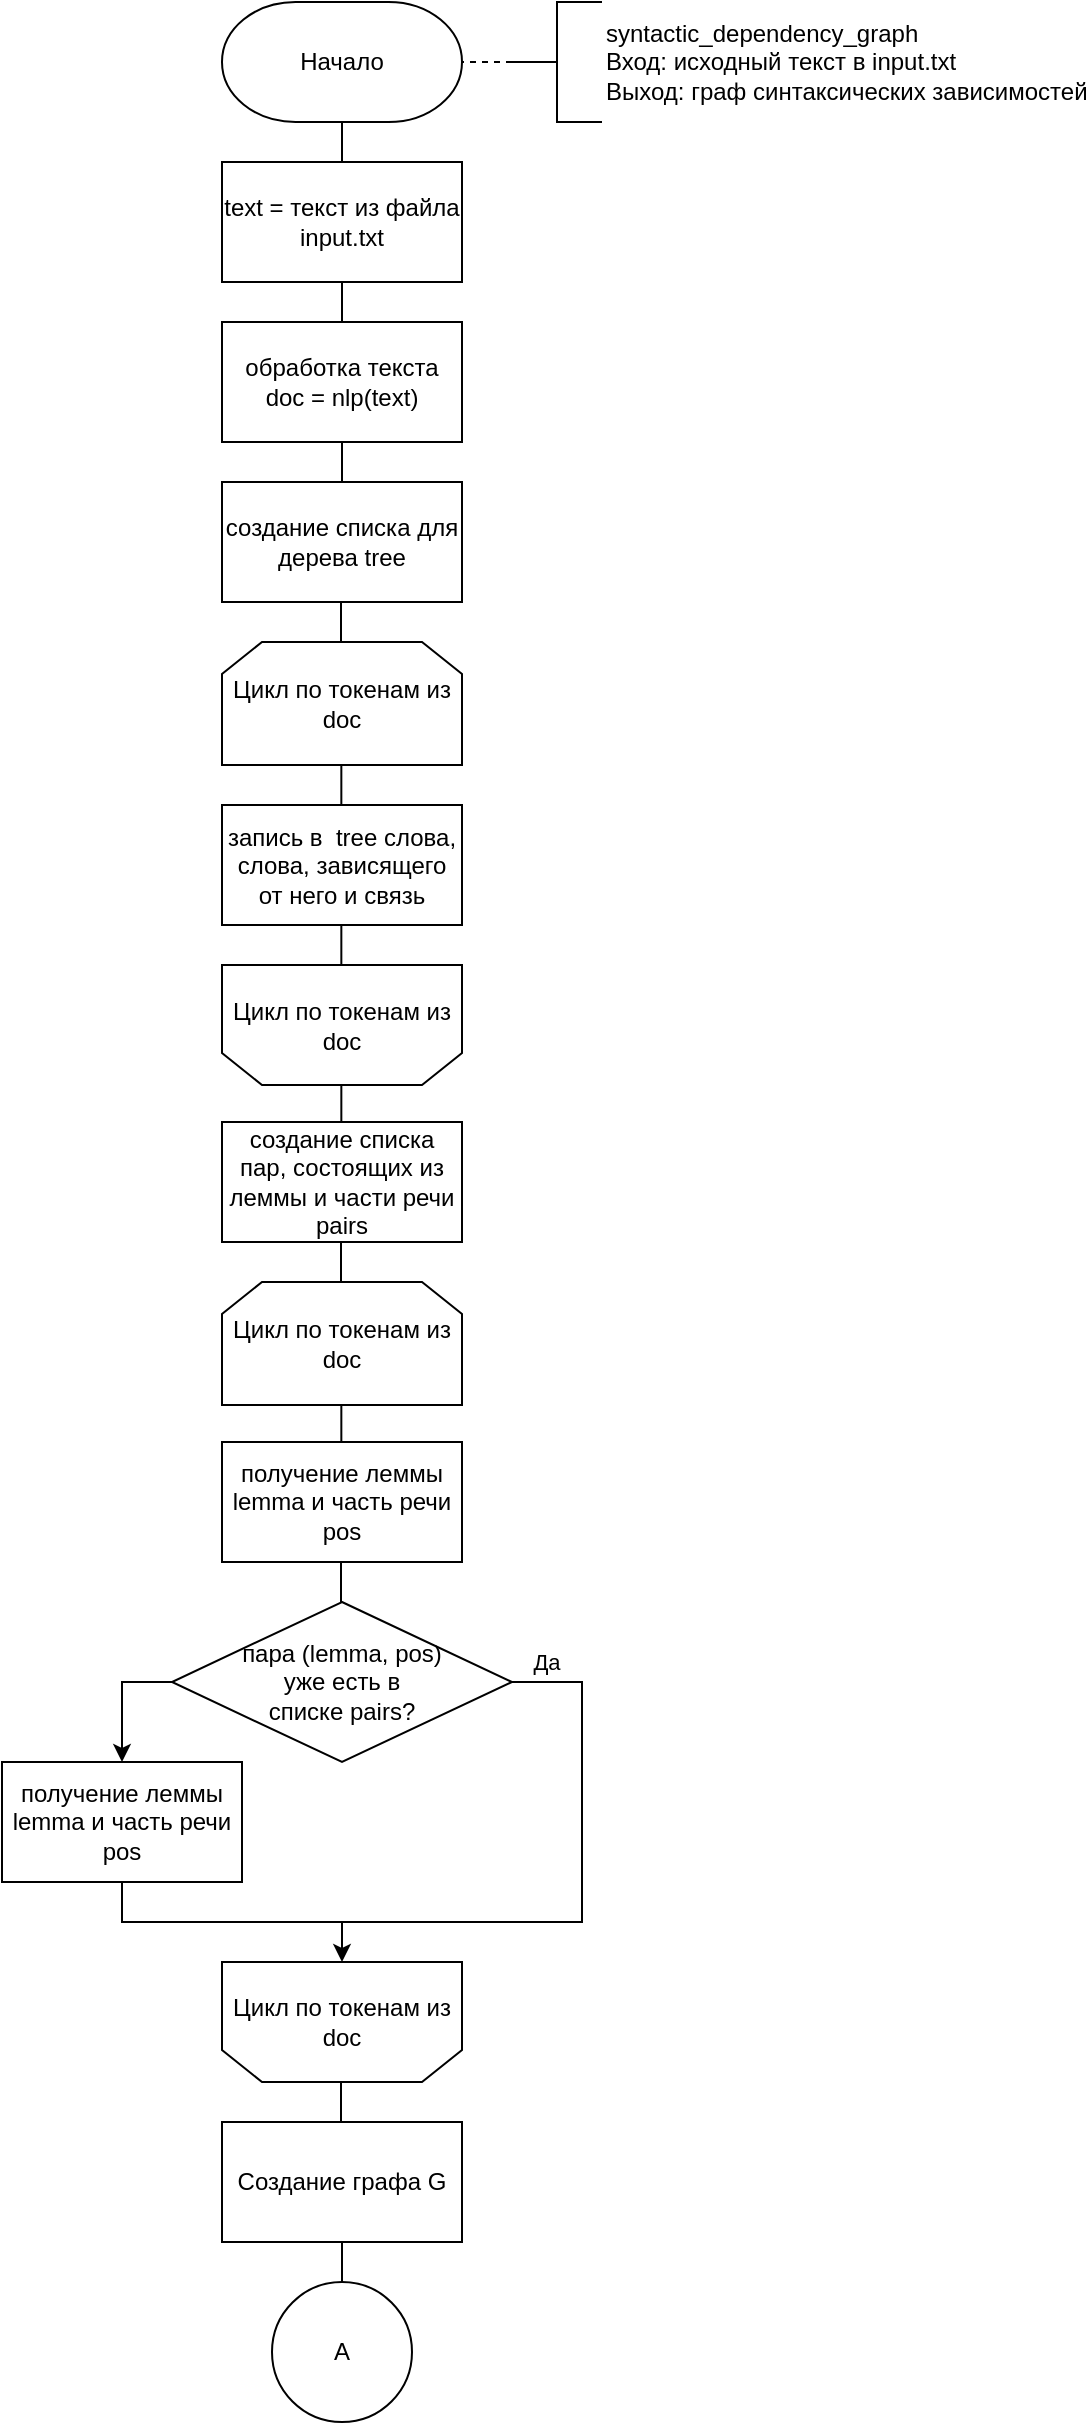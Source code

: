 <mxfile version="22.1.2" type="device" pages="2">
  <diagram id="skpnfAq21YsmbowS5wPJ" name="1">
    <mxGraphModel dx="1620" dy="843" grid="1" gridSize="10" guides="1" tooltips="1" connect="1" arrows="1" fold="1" page="1" pageScale="1" pageWidth="1169" pageHeight="827" math="0" shadow="0">
      <root>
        <mxCell id="l60IrE2TjQOW7Mh9ruJJ-0" />
        <mxCell id="l60IrE2TjQOW7Mh9ruJJ-1" parent="l60IrE2TjQOW7Mh9ruJJ-0" />
        <mxCell id="1HcoE0sBDj3kYF0vjCB9-7" style="edgeStyle=orthogonalEdgeStyle;rounded=0;orthogonalLoop=1;jettySize=auto;html=1;exitX=0.5;exitY=1;exitDx=0;exitDy=0;exitPerimeter=0;entryX=0.5;entryY=0;entryDx=0;entryDy=0;endArrow=none;endFill=0;" parent="l60IrE2TjQOW7Mh9ruJJ-1" source="1HcoE0sBDj3kYF0vjCB9-8" target="1HcoE0sBDj3kYF0vjCB9-13" edge="1">
          <mxGeometry relative="1" as="geometry" />
        </mxCell>
        <mxCell id="1HcoE0sBDj3kYF0vjCB9-8" value="Начало" style="strokeWidth=1;html=1;shape=mxgraph.flowchart.terminator;whiteSpace=wrap;" parent="l60IrE2TjQOW7Mh9ruJJ-1" vertex="1">
          <mxGeometry x="660" y="140" width="120" height="60" as="geometry" />
        </mxCell>
        <mxCell id="1HcoE0sBDj3kYF0vjCB9-10" style="edgeStyle=orthogonalEdgeStyle;rounded=0;orthogonalLoop=1;jettySize=auto;html=1;exitX=0;exitY=0.5;exitDx=0;exitDy=0;exitPerimeter=0;entryX=1;entryY=0.5;entryDx=0;entryDy=0;entryPerimeter=0;endArrow=none;endFill=0;dashed=1;" parent="l60IrE2TjQOW7Mh9ruJJ-1" source="1HcoE0sBDj3kYF0vjCB9-11" target="1HcoE0sBDj3kYF0vjCB9-8" edge="1">
          <mxGeometry relative="1" as="geometry" />
        </mxCell>
        <mxCell id="1HcoE0sBDj3kYF0vjCB9-11" value="syntactic_dependency_graph&lt;br&gt;Вход: исходный текст в input.txt&lt;br&gt;Выход: граф синтаксических зависимостей" style="strokeWidth=1;html=1;shape=mxgraph.flowchart.annotation_2;align=left;labelPosition=right;pointerEvents=1;rounded=0;" parent="l60IrE2TjQOW7Mh9ruJJ-1" vertex="1">
          <mxGeometry x="805" y="140" width="45" height="60" as="geometry" />
        </mxCell>
        <mxCell id="1HcoE0sBDj3kYF0vjCB9-12" style="edgeStyle=orthogonalEdgeStyle;rounded=0;orthogonalLoop=1;jettySize=auto;html=1;exitX=0.5;exitY=1;exitDx=0;exitDy=0;entryX=0.5;entryY=0;entryDx=0;entryDy=0;entryPerimeter=0;endArrow=none;endFill=0;" parent="l60IrE2TjQOW7Mh9ruJJ-1" source="1HcoE0sBDj3kYF0vjCB9-13" edge="1">
          <mxGeometry relative="1" as="geometry">
            <mxPoint x="720" y="300" as="targetPoint" />
          </mxGeometry>
        </mxCell>
        <mxCell id="1HcoE0sBDj3kYF0vjCB9-13" value="text = текст из файла input.txt" style="rounded=0;whiteSpace=wrap;html=1;absoluteArcSize=1;arcSize=14;strokeWidth=1;" parent="l60IrE2TjQOW7Mh9ruJJ-1" vertex="1">
          <mxGeometry x="660" y="220" width="120" height="60" as="geometry" />
        </mxCell>
        <mxCell id="1HcoE0sBDj3kYF0vjCB9-25" style="edgeStyle=orthogonalEdgeStyle;rounded=0;orthogonalLoop=1;jettySize=auto;html=1;exitX=0.5;exitY=1;exitDx=0;exitDy=0;exitPerimeter=0;entryX=0.5;entryY=0;entryDx=0;entryDy=0;endArrow=none;endFill=0;" parent="l60IrE2TjQOW7Mh9ruJJ-1" target="1HcoE0sBDj3kYF0vjCB9-27" edge="1">
          <mxGeometry relative="1" as="geometry">
            <mxPoint x="720" y="280" as="sourcePoint" />
          </mxGeometry>
        </mxCell>
        <mxCell id="1HcoE0sBDj3kYF0vjCB9-26" style="edgeStyle=orthogonalEdgeStyle;rounded=0;orthogonalLoop=1;jettySize=auto;html=1;exitX=0.5;exitY=1;exitDx=0;exitDy=0;entryX=0.5;entryY=0;entryDx=0;entryDy=0;entryPerimeter=0;endArrow=none;endFill=0;" parent="l60IrE2TjQOW7Mh9ruJJ-1" source="1HcoE0sBDj3kYF0vjCB9-27" edge="1">
          <mxGeometry relative="1" as="geometry">
            <mxPoint x="720" y="380" as="targetPoint" />
          </mxGeometry>
        </mxCell>
        <mxCell id="1HcoE0sBDj3kYF0vjCB9-27" value="обработка текста&lt;br&gt;doc = nlp(text)" style="rounded=0;whiteSpace=wrap;html=1;absoluteArcSize=1;arcSize=14;strokeWidth=1;" parent="l60IrE2TjQOW7Mh9ruJJ-1" vertex="1">
          <mxGeometry x="660" y="300" width="120" height="60" as="geometry" />
        </mxCell>
        <mxCell id="XFiVEm30BlrhabqpOmim-0" style="edgeStyle=orthogonalEdgeStyle;rounded=0;orthogonalLoop=1;jettySize=auto;html=1;exitX=0.5;exitY=1;exitDx=0;exitDy=0;entryX=0.5;entryY=0;entryDx=0;entryDy=0;entryPerimeter=0;endArrow=none;endFill=0;" parent="l60IrE2TjQOW7Mh9ruJJ-1" edge="1">
          <mxGeometry relative="1" as="geometry">
            <mxPoint x="719.67" y="541.5" as="targetPoint" />
            <mxPoint x="719.67" y="521.5" as="sourcePoint" />
          </mxGeometry>
        </mxCell>
        <mxCell id="XFiVEm30BlrhabqpOmim-8" value="&lt;span&gt;Цикл по токенам из doc&lt;/span&gt;" style="shape=loopLimit;whiteSpace=wrap;html=1;strokeWidth=1;" parent="l60IrE2TjQOW7Mh9ruJJ-1" vertex="1">
          <mxGeometry x="660" y="460" width="120" height="61.5" as="geometry" />
        </mxCell>
        <mxCell id="XFiVEm30BlrhabqpOmim-9" value="&lt;span&gt;Цикл по токенам из doc&lt;/span&gt;" style="shape=loopLimit;whiteSpace=wrap;html=1;strokeWidth=1;flipV=1;" parent="l60IrE2TjQOW7Mh9ruJJ-1" vertex="1">
          <mxGeometry x="660" y="621.5" width="120" height="60" as="geometry" />
        </mxCell>
        <mxCell id="XFiVEm30BlrhabqpOmim-14" style="edgeStyle=orthogonalEdgeStyle;rounded=0;orthogonalLoop=1;jettySize=auto;html=1;exitX=0.5;exitY=1;exitDx=0;exitDy=0;entryX=0.5;entryY=1;entryDx=0;entryDy=0;entryPerimeter=0;endArrow=none;endFill=0;" parent="l60IrE2TjQOW7Mh9ruJJ-1" edge="1">
          <mxGeometry relative="1" as="geometry">
            <mxPoint x="719.67" y="621.5" as="targetPoint" />
            <mxPoint x="719.67" y="601.5" as="sourcePoint" />
          </mxGeometry>
        </mxCell>
        <mxCell id="XFiVEm30BlrhabqpOmim-16" style="edgeStyle=orthogonalEdgeStyle;rounded=0;orthogonalLoop=1;jettySize=auto;html=1;exitX=0.5;exitY=1;exitDx=0;exitDy=0;entryX=0.5;entryY=1;entryDx=0;entryDy=0;entryPerimeter=0;endArrow=none;endFill=0;" parent="l60IrE2TjQOW7Mh9ruJJ-1" edge="1">
          <mxGeometry relative="1" as="geometry">
            <mxPoint x="719.67" y="701.5" as="targetPoint" />
            <mxPoint x="719.67" y="681.5" as="sourcePoint" />
          </mxGeometry>
        </mxCell>
        <mxCell id="bfALce1URicKENczVUH5-0" value="запись в&amp;nbsp; tree слова, слова, зависящего от него и связь" style="rounded=0;whiteSpace=wrap;html=1;absoluteArcSize=1;arcSize=14;strokeWidth=1;" parent="l60IrE2TjQOW7Mh9ruJJ-1" vertex="1">
          <mxGeometry x="660" y="541.5" width="120" height="60" as="geometry" />
        </mxCell>
        <mxCell id="bfALce1URicKENczVUH5-1" value="создание списка для дерева tree" style="rounded=0;whiteSpace=wrap;html=1;absoluteArcSize=1;arcSize=14;strokeWidth=1;" parent="l60IrE2TjQOW7Mh9ruJJ-1" vertex="1">
          <mxGeometry x="660" y="380" width="120" height="60" as="geometry" />
        </mxCell>
        <mxCell id="bfALce1URicKENczVUH5-2" style="edgeStyle=orthogonalEdgeStyle;rounded=0;orthogonalLoop=1;jettySize=auto;html=1;exitX=0.5;exitY=1;exitDx=0;exitDy=0;entryX=0.5;entryY=0;entryDx=0;entryDy=0;entryPerimeter=0;endArrow=none;endFill=0;" parent="l60IrE2TjQOW7Mh9ruJJ-1" edge="1">
          <mxGeometry relative="1" as="geometry">
            <mxPoint x="719.5" y="460" as="targetPoint" />
            <mxPoint x="719.5" y="440" as="sourcePoint" />
          </mxGeometry>
        </mxCell>
        <mxCell id="bfALce1URicKENczVUH5-3" style="edgeStyle=orthogonalEdgeStyle;rounded=0;orthogonalLoop=1;jettySize=auto;html=1;exitX=0.5;exitY=1;exitDx=0;exitDy=0;entryX=0.5;entryY=0;entryDx=0;entryDy=0;entryPerimeter=0;endArrow=none;endFill=0;" parent="l60IrE2TjQOW7Mh9ruJJ-1" edge="1">
          <mxGeometry relative="1" as="geometry">
            <mxPoint x="719.67" y="861.5" as="targetPoint" />
            <mxPoint x="719.67" y="841.5" as="sourcePoint" />
          </mxGeometry>
        </mxCell>
        <mxCell id="bfALce1URicKENczVUH5-4" value="&lt;span&gt;Цикл по токенам из doc&lt;/span&gt;" style="shape=loopLimit;whiteSpace=wrap;html=1;strokeWidth=1;" parent="l60IrE2TjQOW7Mh9ruJJ-1" vertex="1">
          <mxGeometry x="660" y="780" width="120" height="61.5" as="geometry" />
        </mxCell>
        <mxCell id="bfALce1URicKENczVUH5-5" value="&lt;span&gt;Цикл по токенам из doc&lt;/span&gt;" style="shape=loopLimit;whiteSpace=wrap;html=1;strokeWidth=1;flipV=1;" parent="l60IrE2TjQOW7Mh9ruJJ-1" vertex="1">
          <mxGeometry x="660" y="1120" width="120" height="60" as="geometry" />
        </mxCell>
        <mxCell id="bfALce1URicKENczVUH5-6" style="edgeStyle=orthogonalEdgeStyle;rounded=0;orthogonalLoop=1;jettySize=auto;html=1;exitX=0.5;exitY=1;exitDx=0;exitDy=0;entryX=0.5;entryY=1;entryDx=0;entryDy=0;entryPerimeter=0;endArrow=none;endFill=0;" parent="l60IrE2TjQOW7Mh9ruJJ-1" edge="1">
          <mxGeometry relative="1" as="geometry">
            <mxPoint x="719.5" y="940" as="targetPoint" />
            <mxPoint x="719.5" y="920" as="sourcePoint" />
          </mxGeometry>
        </mxCell>
        <mxCell id="bfALce1URicKENczVUH5-7" style="edgeStyle=orthogonalEdgeStyle;rounded=0;orthogonalLoop=1;jettySize=auto;html=1;exitX=0.5;exitY=1;exitDx=0;exitDy=0;endArrow=none;endFill=0;" parent="l60IrE2TjQOW7Mh9ruJJ-1" source="bfALce1URicKENczVUH5-20" edge="1">
          <mxGeometry relative="1" as="geometry">
            <mxPoint x="720" y="1100" as="targetPoint" />
            <mxPoint x="860" y="1120" as="sourcePoint" />
            <Array as="points">
              <mxPoint x="610" y="1100" />
            </Array>
          </mxGeometry>
        </mxCell>
        <mxCell id="bfALce1URicKENczVUH5-8" value="получение леммы lemma и часть речи pos" style="rounded=0;whiteSpace=wrap;html=1;absoluteArcSize=1;arcSize=14;strokeWidth=1;" parent="l60IrE2TjQOW7Mh9ruJJ-1" vertex="1">
          <mxGeometry x="660" y="860" width="120" height="60" as="geometry" />
        </mxCell>
        <mxCell id="bfALce1URicKENczVUH5-9" value="создание списка пар, состоящих из леммы и части речи pairs" style="rounded=0;whiteSpace=wrap;html=1;absoluteArcSize=1;arcSize=14;strokeWidth=1;" parent="l60IrE2TjQOW7Mh9ruJJ-1" vertex="1">
          <mxGeometry x="660" y="700" width="120" height="60" as="geometry" />
        </mxCell>
        <mxCell id="bfALce1URicKENczVUH5-10" style="edgeStyle=orthogonalEdgeStyle;rounded=0;orthogonalLoop=1;jettySize=auto;html=1;exitX=0.5;exitY=1;exitDx=0;exitDy=0;entryX=0.5;entryY=0;entryDx=0;entryDy=0;entryPerimeter=0;endArrow=none;endFill=0;" parent="l60IrE2TjQOW7Mh9ruJJ-1" edge="1">
          <mxGeometry relative="1" as="geometry">
            <mxPoint x="719.5" y="780" as="targetPoint" />
            <mxPoint x="719.5" y="760" as="sourcePoint" />
          </mxGeometry>
        </mxCell>
        <mxCell id="bfALce1URicKENczVUH5-21" style="edgeStyle=orthogonalEdgeStyle;rounded=0;orthogonalLoop=1;jettySize=auto;html=1;exitX=0;exitY=0.5;exitDx=0;exitDy=0;" parent="l60IrE2TjQOW7Mh9ruJJ-1" source="bfALce1URicKENczVUH5-11" target="bfALce1URicKENczVUH5-20" edge="1">
          <mxGeometry relative="1" as="geometry" />
        </mxCell>
        <mxCell id="bfALce1URicKENczVUH5-22" style="edgeStyle=orthogonalEdgeStyle;rounded=0;orthogonalLoop=1;jettySize=auto;html=1;exitX=1;exitY=0.5;exitDx=0;exitDy=0;" parent="l60IrE2TjQOW7Mh9ruJJ-1" source="bfALce1URicKENczVUH5-11" target="bfALce1URicKENczVUH5-5" edge="1">
          <mxGeometry relative="1" as="geometry">
            <Array as="points">
              <mxPoint x="840" y="980" />
              <mxPoint x="840" y="1100" />
              <mxPoint x="720" y="1100" />
            </Array>
          </mxGeometry>
        </mxCell>
        <mxCell id="bfALce1URicKENczVUH5-27" value="Да" style="edgeLabel;html=1;align=center;verticalAlign=middle;resizable=0;points=[];" parent="bfALce1URicKENczVUH5-22" vertex="1" connectable="0">
          <mxGeometry x="-0.887" y="-2" relative="1" as="geometry">
            <mxPoint y="-12" as="offset" />
          </mxGeometry>
        </mxCell>
        <mxCell id="bfALce1URicKENczVUH5-11" value="пара (lemma, pos) &lt;br&gt;уже есть в &lt;br&gt;списке pairs?" style="rhombus;whiteSpace=wrap;html=1;" parent="l60IrE2TjQOW7Mh9ruJJ-1" vertex="1">
          <mxGeometry x="635" y="940" width="170" height="80" as="geometry" />
        </mxCell>
        <mxCell id="bfALce1URicKENczVUH5-20" value="получение леммы lemma и часть речи pos" style="rounded=0;whiteSpace=wrap;html=1;absoluteArcSize=1;arcSize=14;strokeWidth=1;" parent="l60IrE2TjQOW7Mh9ruJJ-1" vertex="1">
          <mxGeometry x="550" y="1020" width="120" height="60" as="geometry" />
        </mxCell>
        <mxCell id="bfALce1URicKENczVUH5-23" value="Создание графа G" style="rounded=0;whiteSpace=wrap;html=1;absoluteArcSize=1;arcSize=14;strokeWidth=1;" parent="l60IrE2TjQOW7Mh9ruJJ-1" vertex="1">
          <mxGeometry x="660" y="1200" width="120" height="60" as="geometry" />
        </mxCell>
        <mxCell id="bfALce1URicKENczVUH5-25" style="edgeStyle=orthogonalEdgeStyle;rounded=0;orthogonalLoop=1;jettySize=auto;html=1;exitX=0.5;exitY=1;exitDx=0;exitDy=0;entryX=0.5;entryY=0;entryDx=0;entryDy=0;entryPerimeter=0;endArrow=none;endFill=0;" parent="l60IrE2TjQOW7Mh9ruJJ-1" edge="1">
          <mxGeometry relative="1" as="geometry">
            <mxPoint x="719.5" y="1200" as="targetPoint" />
            <mxPoint x="719.5" y="1180" as="sourcePoint" />
          </mxGeometry>
        </mxCell>
        <mxCell id="bfALce1URicKENczVUH5-39" style="edgeStyle=orthogonalEdgeStyle;rounded=0;orthogonalLoop=1;jettySize=auto;html=1;exitX=0.5;exitY=1;exitDx=0;exitDy=0;entryX=0.5;entryY=1;entryDx=0;entryDy=0;entryPerimeter=0;endArrow=none;endFill=0;" parent="l60IrE2TjQOW7Mh9ruJJ-1" edge="1">
          <mxGeometry relative="1" as="geometry">
            <mxPoint x="720" y="1280" as="targetPoint" />
            <mxPoint x="720" y="1260" as="sourcePoint" />
          </mxGeometry>
        </mxCell>
        <mxCell id="bfALce1URicKENczVUH5-42" value="A" style="ellipse;whiteSpace=wrap;html=1;aspect=fixed;" parent="l60IrE2TjQOW7Mh9ruJJ-1" vertex="1">
          <mxGeometry x="685" y="1280" width="70" height="70" as="geometry" />
        </mxCell>
      </root>
    </mxGraphModel>
  </diagram>
  <diagram id="JzlGkxGVvW3Ch0sh-41h" name="2">
    <mxGraphModel dx="1620" dy="843" grid="1" gridSize="10" guides="1" tooltips="1" connect="1" arrows="1" fold="1" page="1" pageScale="1" pageWidth="1100" pageHeight="850" math="0" shadow="0">
      <root>
        <mxCell id="0" />
        <mxCell id="1" parent="0" />
        <mxCell id="c9wHBdiO3plGi0W_8qLa-1" value="Конец" style="strokeWidth=1;html=1;shape=mxgraph.flowchart.terminator;whiteSpace=wrap;" parent="1" vertex="1">
          <mxGeometry x="300" y="1360" width="120" height="60" as="geometry" />
        </mxCell>
        <mxCell id="c9wHBdiO3plGi0W_8qLa-2" style="edgeStyle=orthogonalEdgeStyle;rounded=0;orthogonalLoop=1;jettySize=auto;html=1;exitX=0.5;exitY=1;exitDx=0;exitDy=0;entryX=0.5;entryY=0;entryDx=0;entryDy=0;entryPerimeter=0;endArrow=none;endFill=0;" parent="1" edge="1">
          <mxGeometry relative="1" as="geometry">
            <mxPoint x="359.67" y="381.5" as="targetPoint" />
            <mxPoint x="359.67" y="361.5" as="sourcePoint" />
          </mxGeometry>
        </mxCell>
        <mxCell id="c9wHBdiO3plGi0W_8qLa-3" value="&lt;span&gt;Цикл по токенам из pairs&lt;/span&gt;" style="shape=loopLimit;whiteSpace=wrap;html=1;strokeWidth=1;" parent="1" vertex="1">
          <mxGeometry x="300" y="300" width="120" height="61.5" as="geometry" />
        </mxCell>
        <mxCell id="c9wHBdiO3plGi0W_8qLa-4" value="&lt;span&gt;Цикл по токенам из pairs&lt;/span&gt;" style="shape=loopLimit;whiteSpace=wrap;html=1;strokeWidth=1;flipV=1;" parent="1" vertex="1">
          <mxGeometry x="300" y="460" width="120" height="60" as="geometry" />
        </mxCell>
        <mxCell id="c9wHBdiO3plGi0W_8qLa-5" style="edgeStyle=orthogonalEdgeStyle;rounded=0;orthogonalLoop=1;jettySize=auto;html=1;exitX=0.5;exitY=1;exitDx=0;exitDy=0;entryX=0.5;entryY=1;entryDx=0;entryDy=0;entryPerimeter=0;endArrow=none;endFill=0;" parent="1" edge="1">
          <mxGeometry relative="1" as="geometry">
            <mxPoint x="359.5" y="460" as="targetPoint" />
            <mxPoint x="359.5" y="440" as="sourcePoint" />
          </mxGeometry>
        </mxCell>
        <mxCell id="c9wHBdiO3plGi0W_8qLa-6" value="запись в граф G нового узла (lemma, (lemma, pos)) из pairs" style="rounded=0;whiteSpace=wrap;html=1;absoluteArcSize=1;arcSize=14;strokeWidth=1;" parent="1" vertex="1">
          <mxGeometry x="300" y="381.5" width="120" height="60" as="geometry" />
        </mxCell>
        <mxCell id="c9wHBdiO3plGi0W_8qLa-7" style="edgeStyle=orthogonalEdgeStyle;rounded=0;orthogonalLoop=1;jettySize=auto;html=1;exitX=0.5;exitY=1;exitDx=0;exitDy=0;entryX=0.5;entryY=1;entryDx=0;entryDy=0;entryPerimeter=0;endArrow=none;endFill=0;" parent="1" edge="1">
          <mxGeometry relative="1" as="geometry">
            <mxPoint x="359.5" y="300" as="targetPoint" />
            <mxPoint x="359.5" y="280" as="sourcePoint" />
          </mxGeometry>
        </mxCell>
        <mxCell id="c9wHBdiO3plGi0W_8qLa-8" value="A" style="ellipse;whiteSpace=wrap;html=1;aspect=fixed;" parent="1" vertex="1">
          <mxGeometry x="330" y="210" width="70" height="70" as="geometry" />
        </mxCell>
        <mxCell id="c9wHBdiO3plGi0W_8qLa-9" style="edgeStyle=orthogonalEdgeStyle;rounded=0;orthogonalLoop=1;jettySize=auto;html=1;exitX=0.5;exitY=1;exitDx=0;exitDy=0;entryX=0.5;entryY=0;entryDx=0;entryDy=0;entryPerimeter=0;endArrow=none;endFill=0;" parent="1" edge="1">
          <mxGeometry relative="1" as="geometry">
            <mxPoint x="359.67" y="700" as="targetPoint" />
            <mxPoint x="359.67" y="680" as="sourcePoint" />
          </mxGeometry>
        </mxCell>
        <mxCell id="c9wHBdiO3plGi0W_8qLa-10" value="&lt;span&gt;Цикл по i от 0 до кол-ва узлов в tree с шагом 1&lt;/span&gt;" style="shape=loopLimit;whiteSpace=wrap;html=1;strokeWidth=1;" parent="1" vertex="1">
          <mxGeometry x="300" y="618.5" width="120" height="61.5" as="geometry" />
        </mxCell>
        <mxCell id="c9wHBdiO3plGi0W_8qLa-11" value="&lt;span&gt;Цикл по i&lt;/span&gt;" style="shape=loopLimit;whiteSpace=wrap;html=1;strokeWidth=1;flipV=1;" parent="1" vertex="1">
          <mxGeometry x="300" y="958.5" width="120" height="60" as="geometry" />
        </mxCell>
        <mxCell id="c9wHBdiO3plGi0W_8qLa-12" style="edgeStyle=orthogonalEdgeStyle;rounded=0;orthogonalLoop=1;jettySize=auto;html=1;exitX=0.5;exitY=1;exitDx=0;exitDy=0;entryX=0.5;entryY=1;entryDx=0;entryDy=0;entryPerimeter=0;endArrow=none;endFill=0;" parent="1" edge="1">
          <mxGeometry relative="1" as="geometry">
            <mxPoint x="359.67" y="780" as="targetPoint" />
            <mxPoint x="359.67" y="760" as="sourcePoint" />
          </mxGeometry>
        </mxCell>
        <mxCell id="c9wHBdiO3plGi0W_8qLa-13" value="child и parent - леммы слов tree[i]" style="rounded=0;whiteSpace=wrap;html=1;absoluteArcSize=1;arcSize=14;strokeWidth=1;" parent="1" vertex="1">
          <mxGeometry x="300" y="700" width="120" height="60" as="geometry" />
        </mxCell>
        <mxCell id="c9wHBdiO3plGi0W_8qLa-14" value="Создание списка с метками дуг edge_labels" style="rounded=0;whiteSpace=wrap;html=1;absoluteArcSize=1;arcSize=14;strokeWidth=1;" parent="1" vertex="1">
          <mxGeometry x="300" y="538.5" width="120" height="60" as="geometry" />
        </mxCell>
        <mxCell id="c9wHBdiO3plGi0W_8qLa-15" style="edgeStyle=orthogonalEdgeStyle;rounded=0;orthogonalLoop=1;jettySize=auto;html=1;exitX=0.5;exitY=1;exitDx=0;exitDy=0;entryX=0.5;entryY=0;entryDx=0;entryDy=0;entryPerimeter=0;endArrow=none;endFill=0;" parent="1" edge="1">
          <mxGeometry relative="1" as="geometry">
            <mxPoint x="359.5" y="618.5" as="targetPoint" />
            <mxPoint x="359.5" y="598.5" as="sourcePoint" />
          </mxGeometry>
        </mxCell>
        <mxCell id="c9wHBdiO3plGi0W_8qLa-16" style="edgeStyle=orthogonalEdgeStyle;rounded=0;orthogonalLoop=1;jettySize=auto;html=1;exitX=0.5;exitY=1;exitDx=0;exitDy=0;entryX=0.5;entryY=0;entryDx=0;entryDy=0;entryPerimeter=0;endArrow=none;endFill=0;" parent="1" edge="1">
          <mxGeometry relative="1" as="geometry">
            <mxPoint x="359.5" y="538.5" as="targetPoint" />
            <mxPoint x="359.5" y="518.5" as="sourcePoint" />
          </mxGeometry>
        </mxCell>
        <mxCell id="c9wHBdiO3plGi0W_8qLa-17" style="edgeStyle=orthogonalEdgeStyle;rounded=0;orthogonalLoop=1;jettySize=auto;html=1;exitX=0.5;exitY=1;exitDx=0;exitDy=0;endArrow=none;endFill=0;" parent="1" edge="1">
          <mxGeometry relative="1" as="geometry">
            <mxPoint x="360" y="938.5" as="targetPoint" />
            <mxPoint x="250" y="918.5" as="sourcePoint" />
            <Array as="points">
              <mxPoint x="250" y="938.5" />
            </Array>
          </mxGeometry>
        </mxCell>
        <mxCell id="c9wHBdiO3plGi0W_8qLa-18" value="Да" style="edgeLabel;html=1;align=center;verticalAlign=middle;resizable=0;points=[];" parent="1" vertex="1" connectable="0">
          <mxGeometry x="462" y="808.5" as="geometry" />
        </mxCell>
        <mxCell id="c9wHBdiO3plGi0W_8qLa-19" style="edgeStyle=orthogonalEdgeStyle;rounded=0;orthogonalLoop=1;jettySize=auto;html=1;exitX=1;exitY=0.5;exitDx=0;exitDy=0;" parent="1" source="c9wHBdiO3plGi0W_8qLa-21" target="c9wHBdiO3plGi0W_8qLa-23" edge="1">
          <mxGeometry relative="1" as="geometry" />
        </mxCell>
        <mxCell id="c9wHBdiO3plGi0W_8qLa-20" style="edgeStyle=orthogonalEdgeStyle;rounded=0;orthogonalLoop=1;jettySize=auto;html=1;exitX=0;exitY=0.5;exitDx=0;exitDy=0;" parent="1" source="c9wHBdiO3plGi0W_8qLa-21" target="c9wHBdiO3plGi0W_8qLa-22" edge="1">
          <mxGeometry relative="1" as="geometry" />
        </mxCell>
        <mxCell id="c9wHBdiO3plGi0W_8qLa-21" value="(child, parent) уже есть &lt;br&gt;в списке edge_lables?" style="rhombus;whiteSpace=wrap;html=1;" parent="1" vertex="1">
          <mxGeometry x="275" y="778.5" width="170" height="80" as="geometry" />
        </mxCell>
        <mxCell id="c9wHBdiO3plGi0W_8qLa-22" value="edge[(child, parent)] = 1" style="rounded=0;whiteSpace=wrap;html=1;absoluteArcSize=1;arcSize=14;strokeWidth=1;" parent="1" vertex="1">
          <mxGeometry x="190" y="858.5" width="120" height="60" as="geometry" />
        </mxCell>
        <mxCell id="c9wHBdiO3plGi0W_8qLa-23" value="edge[(child, parent)] += 1" style="rounded=0;whiteSpace=wrap;html=1;absoluteArcSize=1;arcSize=14;strokeWidth=1;" parent="1" vertex="1">
          <mxGeometry x="420" y="858.5" width="120" height="60" as="geometry" />
        </mxCell>
        <mxCell id="c9wHBdiO3plGi0W_8qLa-24" style="edgeStyle=orthogonalEdgeStyle;rounded=0;orthogonalLoop=1;jettySize=auto;html=1;exitX=0.5;exitY=0;exitDx=0;exitDy=0;endArrow=none;endFill=0;entryX=0.5;entryY=1;entryDx=0;entryDy=0;" parent="1" source="c9wHBdiO3plGi0W_8qLa-11" target="c9wHBdiO3plGi0W_8qLa-23" edge="1">
          <mxGeometry relative="1" as="geometry">
            <mxPoint x="370" y="948.5" as="targetPoint" />
            <mxPoint x="260" y="928.5" as="sourcePoint" />
            <Array as="points">
              <mxPoint x="360" y="938.5" />
              <mxPoint x="480" y="938.5" />
            </Array>
          </mxGeometry>
        </mxCell>
        <mxCell id="c9wHBdiO3plGi0W_8qLa-25" style="edgeStyle=orthogonalEdgeStyle;rounded=0;orthogonalLoop=1;jettySize=auto;html=1;exitX=0.5;exitY=1;exitDx=0;exitDy=0;entryX=0.5;entryY=0;entryDx=0;entryDy=0;entryPerimeter=0;endArrow=none;endFill=0;" parent="1" edge="1">
          <mxGeometry relative="1" as="geometry">
            <mxPoint x="359.67" y="1120" as="targetPoint" />
            <mxPoint x="359.67" y="1100" as="sourcePoint" />
          </mxGeometry>
        </mxCell>
        <mxCell id="c9wHBdiO3plGi0W_8qLa-26" value="&lt;span&gt;Цикл по ребрам из edge_lables&lt;/span&gt;" style="shape=loopLimit;whiteSpace=wrap;html=1;strokeWidth=1;" parent="1" vertex="1">
          <mxGeometry x="300" y="1038.5" width="120" height="61.5" as="geometry" />
        </mxCell>
        <mxCell id="c9wHBdiO3plGi0W_8qLa-27" value="Цикл по ребрам из edge_lables" style="shape=loopLimit;whiteSpace=wrap;html=1;strokeWidth=1;flipV=1;" parent="1" vertex="1">
          <mxGeometry x="300" y="1200" width="120" height="60" as="geometry" />
        </mxCell>
        <mxCell id="c9wHBdiO3plGi0W_8qLa-28" style="edgeStyle=orthogonalEdgeStyle;rounded=0;orthogonalLoop=1;jettySize=auto;html=1;exitX=0.5;exitY=1;exitDx=0;exitDy=0;entryX=0.5;entryY=1;entryDx=0;entryDy=0;entryPerimeter=0;endArrow=none;endFill=0;" parent="1" edge="1">
          <mxGeometry relative="1" as="geometry">
            <mxPoint x="359.67" y="1200" as="targetPoint" />
            <mxPoint x="359.67" y="1180" as="sourcePoint" />
          </mxGeometry>
        </mxCell>
        <mxCell id="c9wHBdiO3plGi0W_8qLa-29" value="добавление в G соответствующего ребра" style="rounded=0;whiteSpace=wrap;html=1;absoluteArcSize=1;arcSize=14;strokeWidth=1;" parent="1" vertex="1">
          <mxGeometry x="300" y="1120" width="120" height="60" as="geometry" />
        </mxCell>
        <mxCell id="c9wHBdiO3plGi0W_8qLa-30" style="edgeStyle=orthogonalEdgeStyle;rounded=0;orthogonalLoop=1;jettySize=auto;html=1;exitX=0.5;exitY=1;exitDx=0;exitDy=0;entryX=0.5;entryY=0;entryDx=0;entryDy=0;entryPerimeter=0;endArrow=none;endFill=0;" parent="1" edge="1">
          <mxGeometry relative="1" as="geometry">
            <mxPoint x="359.5" y="1038.5" as="targetPoint" />
            <mxPoint x="359.5" y="1018.5" as="sourcePoint" />
          </mxGeometry>
        </mxCell>
        <mxCell id="c9wHBdiO3plGi0W_8qLa-31" style="edgeStyle=orthogonalEdgeStyle;rounded=0;orthogonalLoop=1;jettySize=auto;html=1;exitX=0.5;exitY=1;exitDx=0;exitDy=0;entryX=0.5;entryY=1;entryDx=0;entryDy=0;entryPerimeter=0;endArrow=none;endFill=0;" parent="1" edge="1">
          <mxGeometry relative="1" as="geometry">
            <mxPoint x="359.5" y="1280" as="targetPoint" />
            <mxPoint x="359.5" y="1260" as="sourcePoint" />
          </mxGeometry>
        </mxCell>
        <mxCell id="5tWbrZoU_u39QdHVvtTe-1" value="Вывод графа G на экран" style="rounded=0;whiteSpace=wrap;html=1;absoluteArcSize=1;arcSize=14;strokeWidth=1;" vertex="1" parent="1">
          <mxGeometry x="300" y="1280" width="120" height="60" as="geometry" />
        </mxCell>
        <mxCell id="5tWbrZoU_u39QdHVvtTe-2" style="edgeStyle=orthogonalEdgeStyle;rounded=0;orthogonalLoop=1;jettySize=auto;html=1;exitX=0.5;exitY=1;exitDx=0;exitDy=0;entryX=0.5;entryY=1;entryDx=0;entryDy=0;entryPerimeter=0;endArrow=none;endFill=0;" edge="1" parent="1">
          <mxGeometry relative="1" as="geometry">
            <mxPoint x="359.5" y="1360" as="targetPoint" />
            <mxPoint x="359.5" y="1340" as="sourcePoint" />
          </mxGeometry>
        </mxCell>
      </root>
    </mxGraphModel>
  </diagram>
</mxfile>
